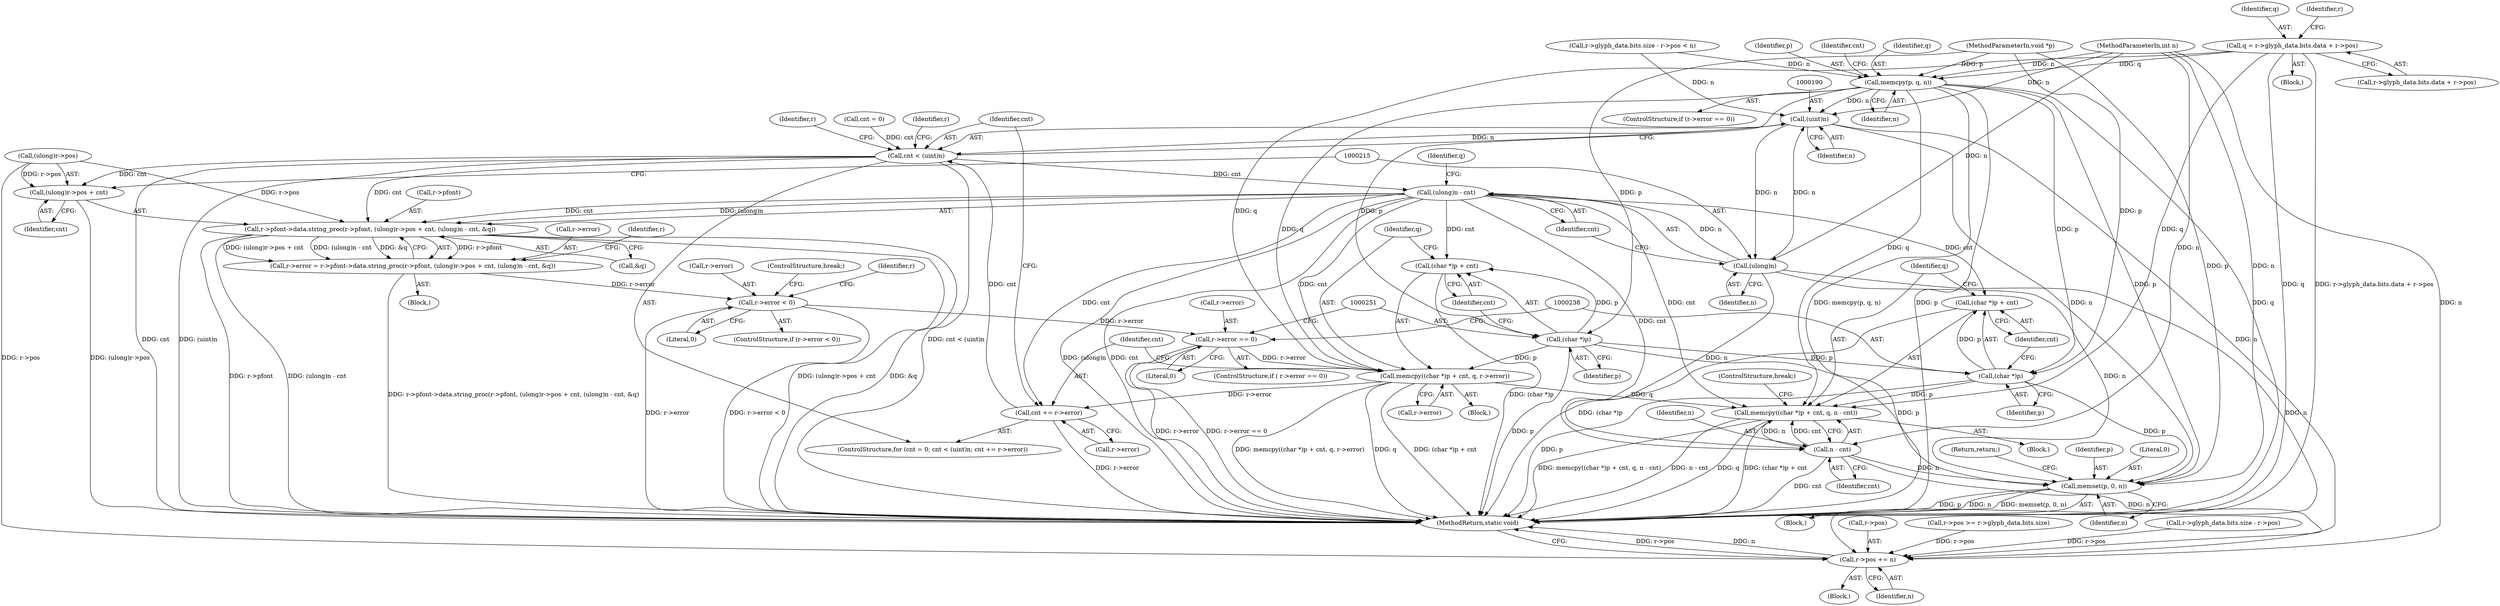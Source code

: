 digraph "0_ghostscript_937ccd17ac65935633b2ebc06cb7089b91e17e6b@pointer" {
"1000126" [label="(Call,q = r->glyph_data.bits.data + r->pos)"];
"1000178" [label="(Call,memcpy(p, q, n))"];
"1000189" [label="(Call,(uint)n)"];
"1000187" [label="(Call,cnt < (uint)n)"];
"1000202" [label="(Call,r->pfont->data.string_proc(r->pfont, (ulong)r->pos + cnt, (ulong)n - cnt, &q))"];
"1000198" [label="(Call,r->error = r->pfont->data.string_proc(r->pfont, (ulong)r->pos + cnt, (ulong)n - cnt, &q))"];
"1000221" [label="(Call,r->error < 0)"];
"1000229" [label="(Call,r->error == 0)"];
"1000248" [label="(Call,memcpy((char *)p + cnt, q, r->error))"];
"1000192" [label="(Call,cnt += r->error)"];
"1000235" [label="(Call,memcpy((char *)p + cnt, q, n - cnt))"];
"1000206" [label="(Call,(ulong)r->pos + cnt)"];
"1000213" [label="(Call,(ulong)n - cnt)"];
"1000236" [label="(Call,(char *)p + cnt)"];
"1000242" [label="(Call,n - cnt)"];
"1000263" [label="(Call,memset(p, 0, n))"];
"1000268" [label="(Call,r->pos += n)"];
"1000249" [label="(Call,(char *)p + cnt)"];
"1000214" [label="(Call,(ulong)n)"];
"1000237" [label="(Call,(char *)p)"];
"1000250" [label="(Call,(char *)p)"];
"1000222" [label="(Call,r->error)"];
"1000273" [label="(MethodReturn,static void)"];
"1000188" [label="(Identifier,cnt)"];
"1000240" [label="(Identifier,cnt)"];
"1000192" [label="(Call,cnt += r->error)"];
"1000183" [label="(ControlStructure,for (cnt = 0; cnt < (uint)n; cnt += r->error))"];
"1000266" [label="(Identifier,n)"];
"1000262" [label="(Block,)"];
"1000219" [label="(Identifier,q)"];
"1000199" [label="(Call,r->error)"];
"1000125" [label="(Block,)"];
"1000194" [label="(Call,r->error)"];
"1000235" [label="(Call,memcpy((char *)p + cnt, q, n - cnt))"];
"1000231" [label="(Identifier,r)"];
"1000202" [label="(Call,r->pfont->data.string_proc(r->pfont, (ulong)r->pos + cnt, (ulong)n - cnt, &q))"];
"1000128" [label="(Call,r->glyph_data.bits.data + r->pos)"];
"1000172" [label="(ControlStructure,if (r->error == 0))"];
"1000230" [label="(Call,r->error)"];
"1000250" [label="(Call,(char *)p)"];
"1000180" [label="(Identifier,q)"];
"1000127" [label="(Identifier,q)"];
"1000263" [label="(Call,memset(p, 0, n))"];
"1000241" [label="(Identifier,q)"];
"1000269" [label="(Call,r->pos)"];
"1000239" [label="(Identifier,p)"];
"1000255" [label="(Call,r->error)"];
"1000200" [label="(Identifier,r)"];
"1000181" [label="(Identifier,n)"];
"1000223" [label="(Identifier,r)"];
"1000185" [label="(Identifier,cnt)"];
"1000249" [label="(Call,(char *)p + cnt)"];
"1000217" [label="(Identifier,cnt)"];
"1000104" [label="(Block,)"];
"1000267" [label="(Return,return;)"];
"1000243" [label="(Identifier,n)"];
"1000216" [label="(Identifier,n)"];
"1000242" [label="(Call,n - cnt)"];
"1000244" [label="(Identifier,cnt)"];
"1000233" [label="(Literal,0)"];
"1000248" [label="(Call,memcpy((char *)p + cnt, q, r->error))"];
"1000254" [label="(Identifier,q)"];
"1000193" [label="(Identifier,cnt)"];
"1000178" [label="(Call,memcpy(p, q, n))"];
"1000272" [label="(Identifier,n)"];
"1000226" [label="(ControlStructure,break;)"];
"1000206" [label="(Call,(ulong)r->pos + cnt)"];
"1000203" [label="(Call,r->pfont)"];
"1000236" [label="(Call,(char *)p + cnt)"];
"1000264" [label="(Identifier,p)"];
"1000253" [label="(Identifier,cnt)"];
"1000268" [label="(Call,r->pos += n)"];
"1000145" [label="(Call,r->pos >= r->glyph_data.bits.size)"];
"1000265" [label="(Literal,0)"];
"1000220" [label="(ControlStructure,if (r->error < 0))"];
"1000245" [label="(ControlStructure,break;)"];
"1000103" [label="(MethodParameterIn,int n)"];
"1000197" [label="(Block,)"];
"1000157" [label="(Call,r->glyph_data.bits.size - r->pos)"];
"1000234" [label="(Block,)"];
"1000252" [label="(Identifier,p)"];
"1000187" [label="(Call,cnt < (uint)n)"];
"1000212" [label="(Identifier,cnt)"];
"1000126" [label="(Call,q = r->glyph_data.bits.data + r->pos)"];
"1000184" [label="(Call,cnt = 0)"];
"1000218" [label="(Call,&q)"];
"1000207" [label="(Call,(ulong)r->pos)"];
"1000214" [label="(Call,(ulong)n)"];
"1000221" [label="(Call,r->error < 0)"];
"1000229" [label="(Call,r->error == 0)"];
"1000102" [label="(MethodParameterIn,void *p)"];
"1000237" [label="(Call,(char *)p)"];
"1000228" [label="(ControlStructure,if ( r->error == 0))"];
"1000189" [label="(Call,(uint)n)"];
"1000225" [label="(Literal,0)"];
"1000141" [label="(Identifier,r)"];
"1000247" [label="(Block,)"];
"1000156" [label="(Call,r->glyph_data.bits.size - r->pos < n)"];
"1000198" [label="(Call,r->error = r->pfont->data.string_proc(r->pfont, (ulong)r->pos + cnt, (ulong)n - cnt, &q))"];
"1000191" [label="(Identifier,n)"];
"1000179" [label="(Identifier,p)"];
"1000260" [label="(Identifier,r)"];
"1000213" [label="(Call,(ulong)n - cnt)"];
"1000126" -> "1000125"  [label="AST: "];
"1000126" -> "1000128"  [label="CFG: "];
"1000127" -> "1000126"  [label="AST: "];
"1000128" -> "1000126"  [label="AST: "];
"1000141" -> "1000126"  [label="CFG: "];
"1000126" -> "1000273"  [label="DDG: q"];
"1000126" -> "1000273"  [label="DDG: r->glyph_data.bits.data + r->pos"];
"1000126" -> "1000178"  [label="DDG: q"];
"1000126" -> "1000235"  [label="DDG: q"];
"1000126" -> "1000248"  [label="DDG: q"];
"1000178" -> "1000172"  [label="AST: "];
"1000178" -> "1000181"  [label="CFG: "];
"1000179" -> "1000178"  [label="AST: "];
"1000180" -> "1000178"  [label="AST: "];
"1000181" -> "1000178"  [label="AST: "];
"1000185" -> "1000178"  [label="CFG: "];
"1000178" -> "1000273"  [label="DDG: p"];
"1000178" -> "1000273"  [label="DDG: memcpy(p, q, n)"];
"1000178" -> "1000273"  [label="DDG: q"];
"1000102" -> "1000178"  [label="DDG: p"];
"1000156" -> "1000178"  [label="DDG: n"];
"1000103" -> "1000178"  [label="DDG: n"];
"1000178" -> "1000189"  [label="DDG: n"];
"1000178" -> "1000237"  [label="DDG: p"];
"1000178" -> "1000235"  [label="DDG: q"];
"1000178" -> "1000250"  [label="DDG: p"];
"1000178" -> "1000248"  [label="DDG: q"];
"1000178" -> "1000263"  [label="DDG: p"];
"1000189" -> "1000187"  [label="AST: "];
"1000189" -> "1000191"  [label="CFG: "];
"1000190" -> "1000189"  [label="AST: "];
"1000191" -> "1000189"  [label="AST: "];
"1000187" -> "1000189"  [label="CFG: "];
"1000189" -> "1000187"  [label="DDG: n"];
"1000156" -> "1000189"  [label="DDG: n"];
"1000214" -> "1000189"  [label="DDG: n"];
"1000103" -> "1000189"  [label="DDG: n"];
"1000189" -> "1000214"  [label="DDG: n"];
"1000189" -> "1000263"  [label="DDG: n"];
"1000189" -> "1000268"  [label="DDG: n"];
"1000187" -> "1000183"  [label="AST: "];
"1000188" -> "1000187"  [label="AST: "];
"1000200" -> "1000187"  [label="CFG: "];
"1000260" -> "1000187"  [label="CFG: "];
"1000187" -> "1000273"  [label="DDG: cnt < (uint)n"];
"1000187" -> "1000273"  [label="DDG: cnt"];
"1000187" -> "1000273"  [label="DDG: (uint)n"];
"1000184" -> "1000187"  [label="DDG: cnt"];
"1000192" -> "1000187"  [label="DDG: cnt"];
"1000187" -> "1000202"  [label="DDG: cnt"];
"1000187" -> "1000206"  [label="DDG: cnt"];
"1000187" -> "1000213"  [label="DDG: cnt"];
"1000202" -> "1000198"  [label="AST: "];
"1000202" -> "1000218"  [label="CFG: "];
"1000203" -> "1000202"  [label="AST: "];
"1000206" -> "1000202"  [label="AST: "];
"1000213" -> "1000202"  [label="AST: "];
"1000218" -> "1000202"  [label="AST: "];
"1000198" -> "1000202"  [label="CFG: "];
"1000202" -> "1000273"  [label="DDG: (ulong)r->pos + cnt"];
"1000202" -> "1000273"  [label="DDG: &q"];
"1000202" -> "1000273"  [label="DDG: r->pfont"];
"1000202" -> "1000273"  [label="DDG: (ulong)n - cnt"];
"1000202" -> "1000198"  [label="DDG: r->pfont"];
"1000202" -> "1000198"  [label="DDG: (ulong)r->pos + cnt"];
"1000202" -> "1000198"  [label="DDG: (ulong)n - cnt"];
"1000202" -> "1000198"  [label="DDG: &q"];
"1000207" -> "1000202"  [label="DDG: r->pos"];
"1000213" -> "1000202"  [label="DDG: (ulong)n"];
"1000213" -> "1000202"  [label="DDG: cnt"];
"1000198" -> "1000197"  [label="AST: "];
"1000199" -> "1000198"  [label="AST: "];
"1000223" -> "1000198"  [label="CFG: "];
"1000198" -> "1000273"  [label="DDG: r->pfont->data.string_proc(r->pfont, (ulong)r->pos + cnt, (ulong)n - cnt, &q)"];
"1000198" -> "1000221"  [label="DDG: r->error"];
"1000221" -> "1000220"  [label="AST: "];
"1000221" -> "1000225"  [label="CFG: "];
"1000222" -> "1000221"  [label="AST: "];
"1000225" -> "1000221"  [label="AST: "];
"1000226" -> "1000221"  [label="CFG: "];
"1000231" -> "1000221"  [label="CFG: "];
"1000221" -> "1000273"  [label="DDG: r->error < 0"];
"1000221" -> "1000273"  [label="DDG: r->error"];
"1000221" -> "1000229"  [label="DDG: r->error"];
"1000229" -> "1000228"  [label="AST: "];
"1000229" -> "1000233"  [label="CFG: "];
"1000230" -> "1000229"  [label="AST: "];
"1000233" -> "1000229"  [label="AST: "];
"1000238" -> "1000229"  [label="CFG: "];
"1000251" -> "1000229"  [label="CFG: "];
"1000229" -> "1000273"  [label="DDG: r->error == 0"];
"1000229" -> "1000273"  [label="DDG: r->error"];
"1000229" -> "1000248"  [label="DDG: r->error"];
"1000248" -> "1000247"  [label="AST: "];
"1000248" -> "1000255"  [label="CFG: "];
"1000249" -> "1000248"  [label="AST: "];
"1000254" -> "1000248"  [label="AST: "];
"1000255" -> "1000248"  [label="AST: "];
"1000193" -> "1000248"  [label="CFG: "];
"1000248" -> "1000273"  [label="DDG: memcpy((char *)p + cnt, q, r->error)"];
"1000248" -> "1000273"  [label="DDG: q"];
"1000248" -> "1000273"  [label="DDG: (char *)p + cnt"];
"1000248" -> "1000192"  [label="DDG: r->error"];
"1000248" -> "1000235"  [label="DDG: q"];
"1000250" -> "1000248"  [label="DDG: p"];
"1000213" -> "1000248"  [label="DDG: cnt"];
"1000192" -> "1000183"  [label="AST: "];
"1000192" -> "1000194"  [label="CFG: "];
"1000193" -> "1000192"  [label="AST: "];
"1000194" -> "1000192"  [label="AST: "];
"1000188" -> "1000192"  [label="CFG: "];
"1000192" -> "1000273"  [label="DDG: r->error"];
"1000213" -> "1000192"  [label="DDG: cnt"];
"1000235" -> "1000234"  [label="AST: "];
"1000235" -> "1000242"  [label="CFG: "];
"1000236" -> "1000235"  [label="AST: "];
"1000241" -> "1000235"  [label="AST: "];
"1000242" -> "1000235"  [label="AST: "];
"1000245" -> "1000235"  [label="CFG: "];
"1000235" -> "1000273"  [label="DDG: (char *)p + cnt"];
"1000235" -> "1000273"  [label="DDG: memcpy((char *)p + cnt, q, n - cnt)"];
"1000235" -> "1000273"  [label="DDG: n - cnt"];
"1000235" -> "1000273"  [label="DDG: q"];
"1000237" -> "1000235"  [label="DDG: p"];
"1000213" -> "1000235"  [label="DDG: cnt"];
"1000242" -> "1000235"  [label="DDG: n"];
"1000242" -> "1000235"  [label="DDG: cnt"];
"1000206" -> "1000212"  [label="CFG: "];
"1000207" -> "1000206"  [label="AST: "];
"1000212" -> "1000206"  [label="AST: "];
"1000215" -> "1000206"  [label="CFG: "];
"1000206" -> "1000273"  [label="DDG: (ulong)r->pos"];
"1000207" -> "1000206"  [label="DDG: r->pos"];
"1000213" -> "1000217"  [label="CFG: "];
"1000214" -> "1000213"  [label="AST: "];
"1000217" -> "1000213"  [label="AST: "];
"1000219" -> "1000213"  [label="CFG: "];
"1000213" -> "1000273"  [label="DDG: cnt"];
"1000213" -> "1000273"  [label="DDG: (ulong)n"];
"1000214" -> "1000213"  [label="DDG: n"];
"1000213" -> "1000236"  [label="DDG: cnt"];
"1000213" -> "1000242"  [label="DDG: cnt"];
"1000213" -> "1000249"  [label="DDG: cnt"];
"1000236" -> "1000240"  [label="CFG: "];
"1000237" -> "1000236"  [label="AST: "];
"1000240" -> "1000236"  [label="AST: "];
"1000241" -> "1000236"  [label="CFG: "];
"1000236" -> "1000273"  [label="DDG: (char *)p"];
"1000237" -> "1000236"  [label="DDG: p"];
"1000242" -> "1000244"  [label="CFG: "];
"1000243" -> "1000242"  [label="AST: "];
"1000244" -> "1000242"  [label="AST: "];
"1000242" -> "1000273"  [label="DDG: cnt"];
"1000214" -> "1000242"  [label="DDG: n"];
"1000103" -> "1000242"  [label="DDG: n"];
"1000242" -> "1000263"  [label="DDG: n"];
"1000242" -> "1000268"  [label="DDG: n"];
"1000263" -> "1000262"  [label="AST: "];
"1000263" -> "1000266"  [label="CFG: "];
"1000264" -> "1000263"  [label="AST: "];
"1000265" -> "1000263"  [label="AST: "];
"1000266" -> "1000263"  [label="AST: "];
"1000267" -> "1000263"  [label="CFG: "];
"1000263" -> "1000273"  [label="DDG: memset(p, 0, n)"];
"1000263" -> "1000273"  [label="DDG: p"];
"1000263" -> "1000273"  [label="DDG: n"];
"1000237" -> "1000263"  [label="DDG: p"];
"1000250" -> "1000263"  [label="DDG: p"];
"1000102" -> "1000263"  [label="DDG: p"];
"1000214" -> "1000263"  [label="DDG: n"];
"1000103" -> "1000263"  [label="DDG: n"];
"1000268" -> "1000104"  [label="AST: "];
"1000268" -> "1000272"  [label="CFG: "];
"1000269" -> "1000268"  [label="AST: "];
"1000272" -> "1000268"  [label="AST: "];
"1000273" -> "1000268"  [label="CFG: "];
"1000268" -> "1000273"  [label="DDG: r->pos"];
"1000268" -> "1000273"  [label="DDG: n"];
"1000214" -> "1000268"  [label="DDG: n"];
"1000103" -> "1000268"  [label="DDG: n"];
"1000207" -> "1000268"  [label="DDG: r->pos"];
"1000145" -> "1000268"  [label="DDG: r->pos"];
"1000157" -> "1000268"  [label="DDG: r->pos"];
"1000249" -> "1000253"  [label="CFG: "];
"1000250" -> "1000249"  [label="AST: "];
"1000253" -> "1000249"  [label="AST: "];
"1000254" -> "1000249"  [label="CFG: "];
"1000249" -> "1000273"  [label="DDG: (char *)p"];
"1000250" -> "1000249"  [label="DDG: p"];
"1000214" -> "1000216"  [label="CFG: "];
"1000215" -> "1000214"  [label="AST: "];
"1000216" -> "1000214"  [label="AST: "];
"1000217" -> "1000214"  [label="CFG: "];
"1000103" -> "1000214"  [label="DDG: n"];
"1000237" -> "1000239"  [label="CFG: "];
"1000238" -> "1000237"  [label="AST: "];
"1000239" -> "1000237"  [label="AST: "];
"1000240" -> "1000237"  [label="CFG: "];
"1000237" -> "1000273"  [label="DDG: p"];
"1000250" -> "1000237"  [label="DDG: p"];
"1000102" -> "1000237"  [label="DDG: p"];
"1000250" -> "1000252"  [label="CFG: "];
"1000251" -> "1000250"  [label="AST: "];
"1000252" -> "1000250"  [label="AST: "];
"1000253" -> "1000250"  [label="CFG: "];
"1000250" -> "1000273"  [label="DDG: p"];
"1000102" -> "1000250"  [label="DDG: p"];
}
